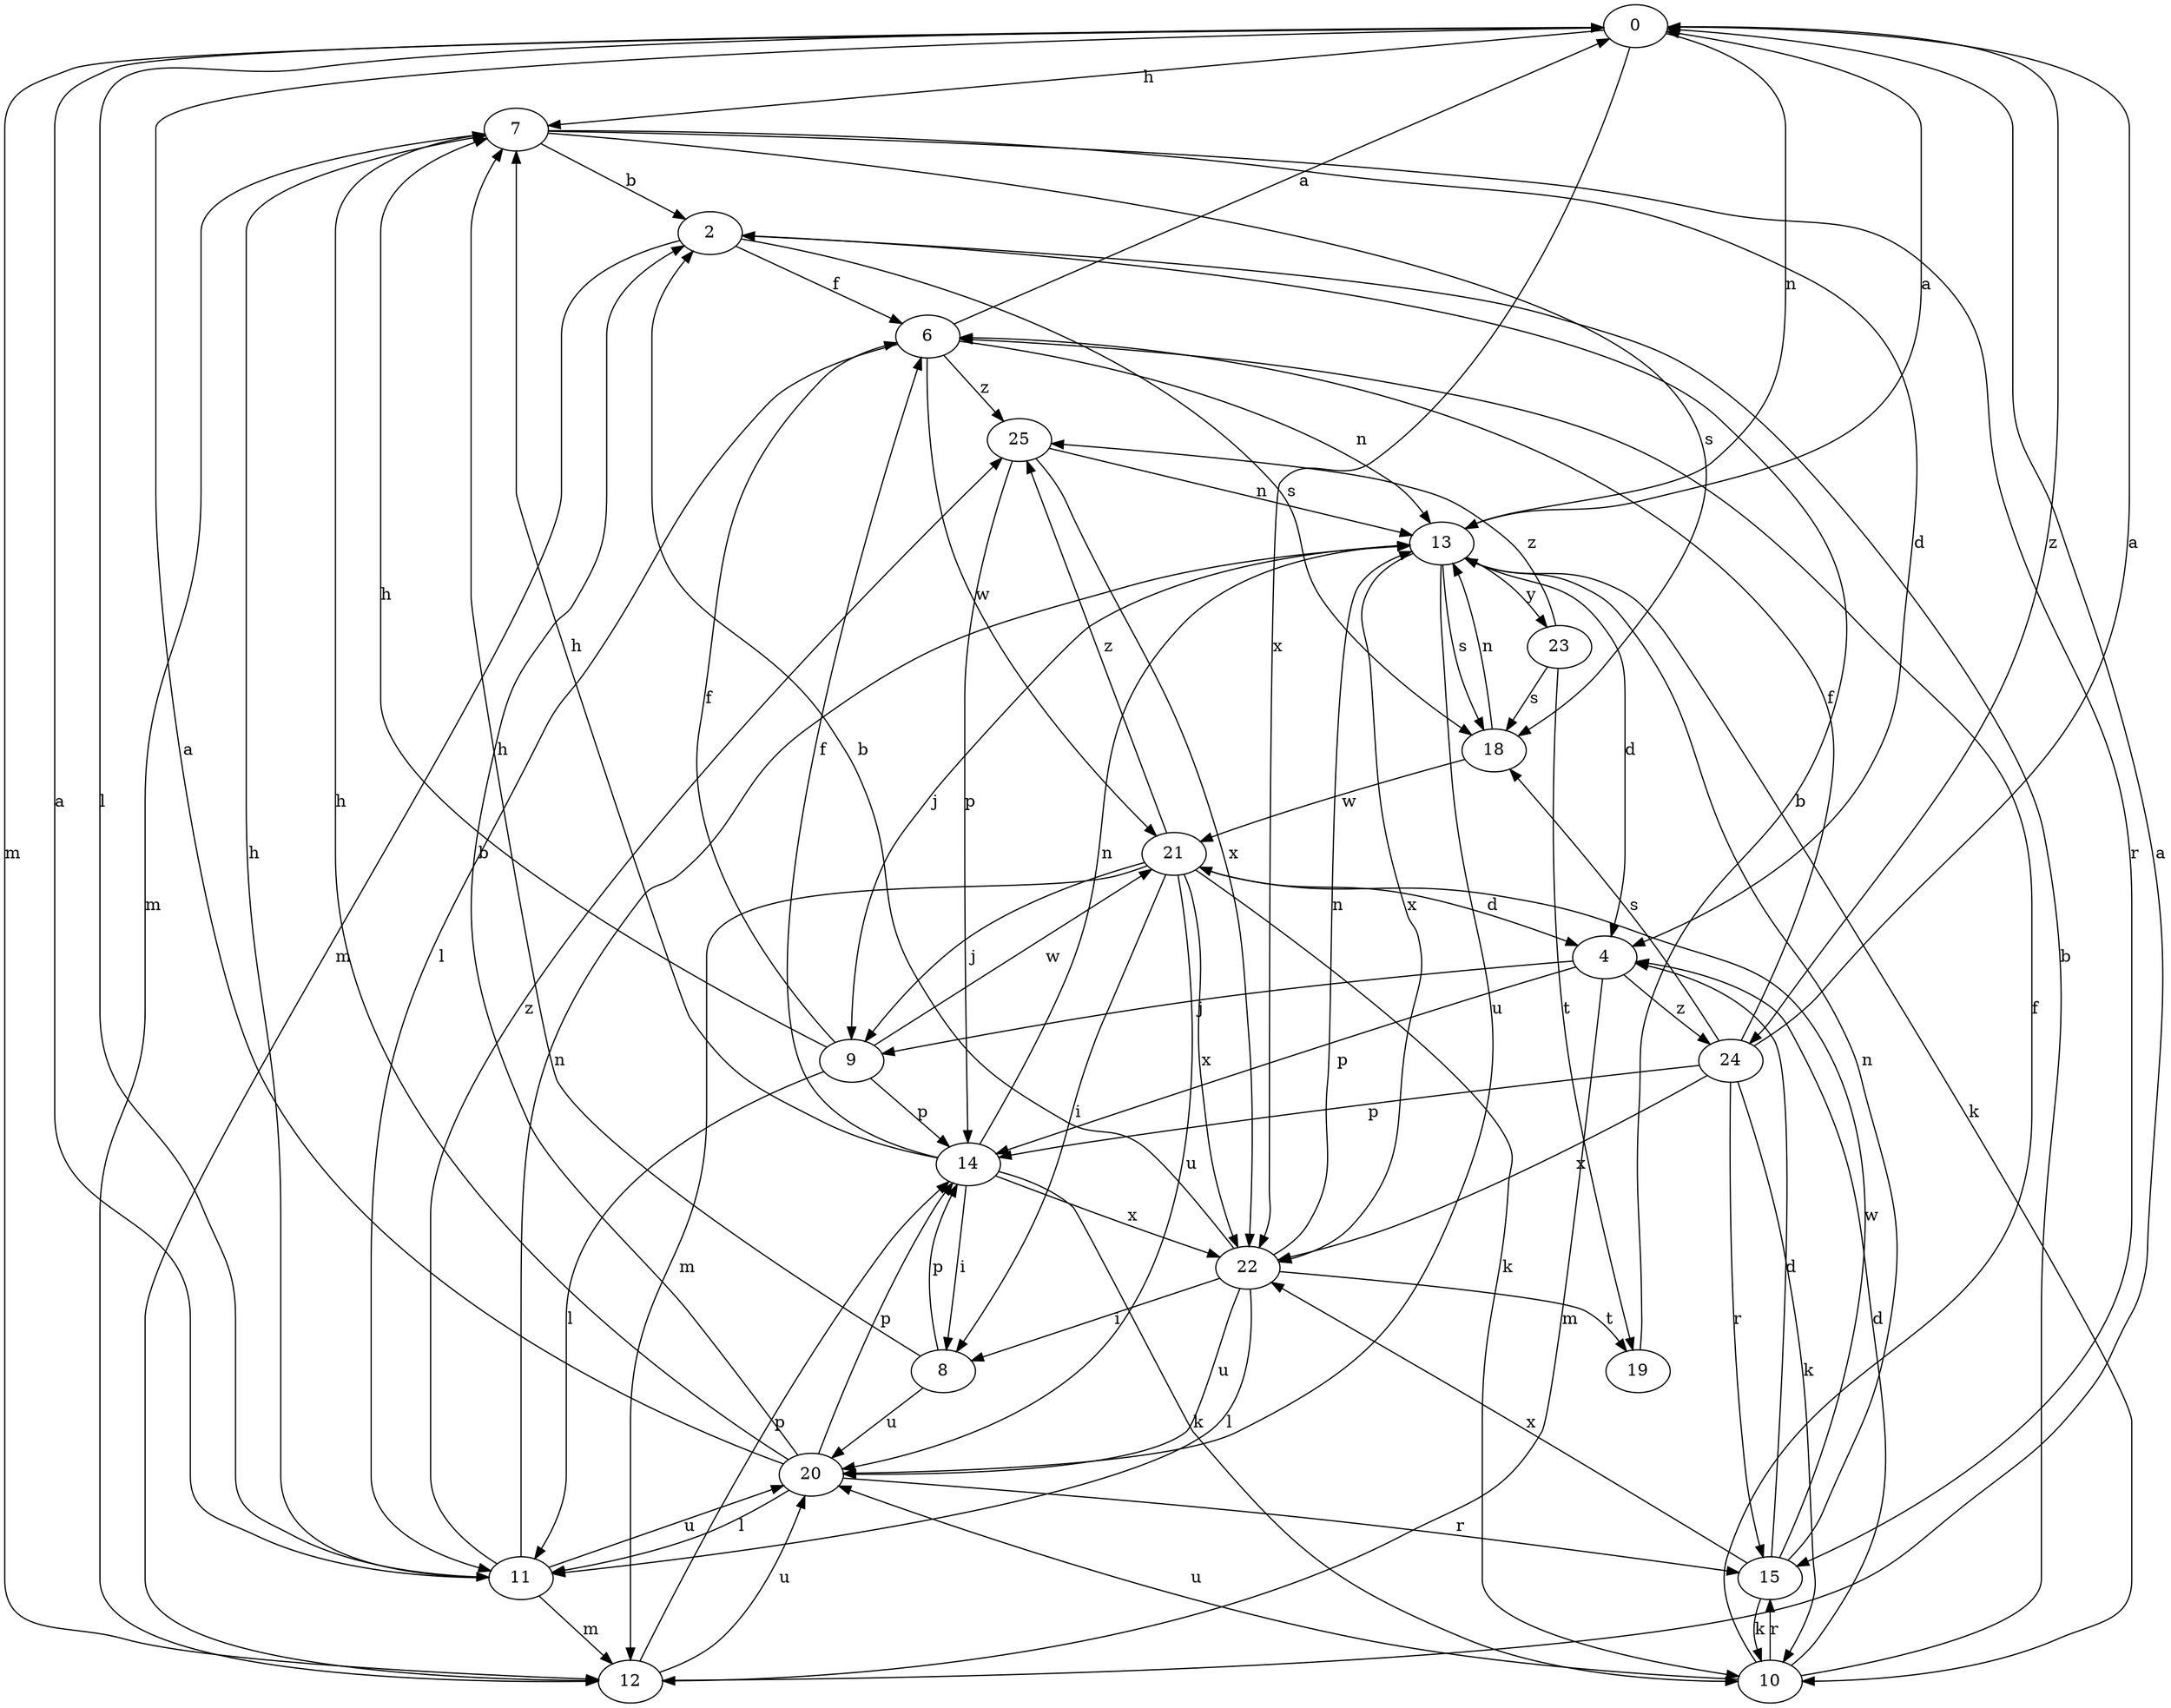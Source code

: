 strict digraph  {
0;
2;
4;
6;
7;
8;
9;
10;
11;
12;
13;
14;
15;
18;
19;
20;
21;
22;
23;
24;
25;
0 -> 7  [label=h];
0 -> 11  [label=l];
0 -> 12  [label=m];
0 -> 13  [label=n];
0 -> 22  [label=x];
0 -> 24  [label=z];
2 -> 6  [label=f];
2 -> 12  [label=m];
2 -> 18  [label=s];
4 -> 9  [label=j];
4 -> 12  [label=m];
4 -> 14  [label=p];
4 -> 24  [label=z];
6 -> 0  [label=a];
6 -> 11  [label=l];
6 -> 13  [label=n];
6 -> 21  [label=w];
6 -> 25  [label=z];
7 -> 2  [label=b];
7 -> 4  [label=d];
7 -> 12  [label=m];
7 -> 15  [label=r];
7 -> 18  [label=s];
8 -> 7  [label=h];
8 -> 14  [label=p];
8 -> 20  [label=u];
9 -> 6  [label=f];
9 -> 7  [label=h];
9 -> 11  [label=l];
9 -> 14  [label=p];
9 -> 21  [label=w];
10 -> 2  [label=b];
10 -> 4  [label=d];
10 -> 6  [label=f];
10 -> 15  [label=r];
10 -> 20  [label=u];
11 -> 0  [label=a];
11 -> 7  [label=h];
11 -> 12  [label=m];
11 -> 13  [label=n];
11 -> 20  [label=u];
11 -> 25  [label=z];
12 -> 0  [label=a];
12 -> 14  [label=p];
12 -> 20  [label=u];
13 -> 0  [label=a];
13 -> 4  [label=d];
13 -> 9  [label=j];
13 -> 10  [label=k];
13 -> 18  [label=s];
13 -> 20  [label=u];
13 -> 22  [label=x];
13 -> 23  [label=y];
14 -> 6  [label=f];
14 -> 7  [label=h];
14 -> 8  [label=i];
14 -> 10  [label=k];
14 -> 13  [label=n];
14 -> 22  [label=x];
15 -> 4  [label=d];
15 -> 10  [label=k];
15 -> 13  [label=n];
15 -> 21  [label=w];
15 -> 22  [label=x];
18 -> 13  [label=n];
18 -> 21  [label=w];
19 -> 2  [label=b];
20 -> 0  [label=a];
20 -> 2  [label=b];
20 -> 7  [label=h];
20 -> 11  [label=l];
20 -> 14  [label=p];
20 -> 15  [label=r];
21 -> 4  [label=d];
21 -> 8  [label=i];
21 -> 9  [label=j];
21 -> 10  [label=k];
21 -> 12  [label=m];
21 -> 20  [label=u];
21 -> 22  [label=x];
21 -> 25  [label=z];
22 -> 2  [label=b];
22 -> 8  [label=i];
22 -> 11  [label=l];
22 -> 13  [label=n];
22 -> 19  [label=t];
22 -> 20  [label=u];
23 -> 18  [label=s];
23 -> 19  [label=t];
23 -> 25  [label=z];
24 -> 0  [label=a];
24 -> 6  [label=f];
24 -> 10  [label=k];
24 -> 14  [label=p];
24 -> 15  [label=r];
24 -> 18  [label=s];
24 -> 22  [label=x];
25 -> 13  [label=n];
25 -> 14  [label=p];
25 -> 22  [label=x];
}

